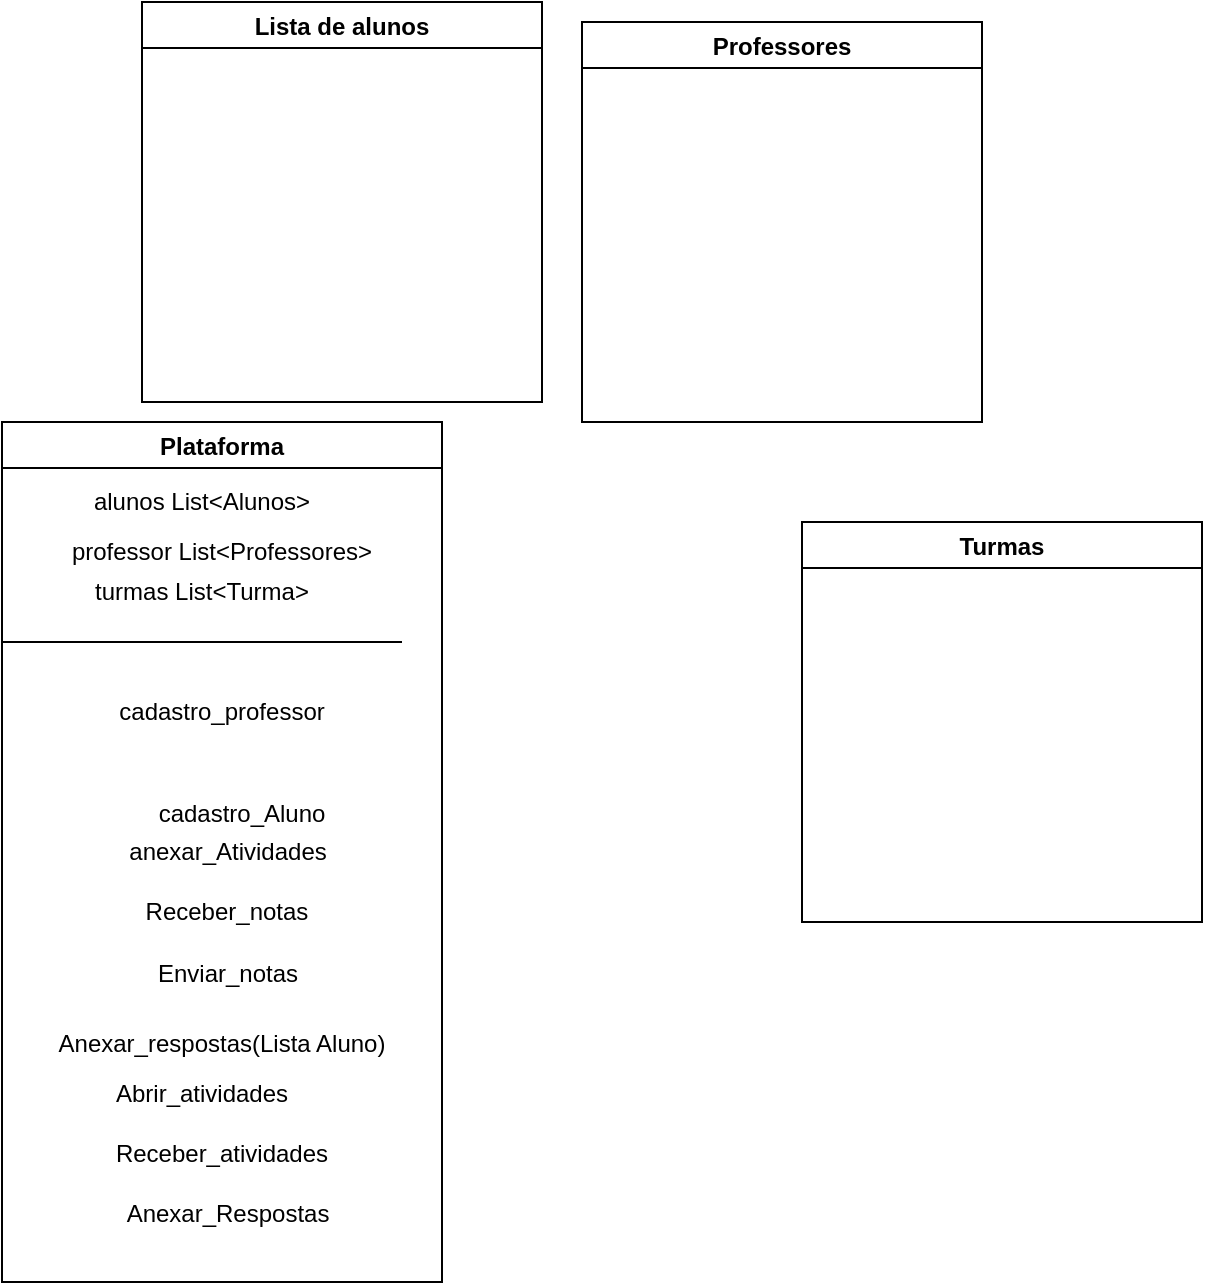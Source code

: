 <mxfile version="17.1.0" type="github">
  <diagram id="-t7eZelU3IxGABOgwKmu" name="Page-1">
    <mxGraphModel dx="788" dy="460" grid="1" gridSize="10" guides="1" tooltips="1" connect="1" arrows="1" fold="1" page="1" pageScale="1" pageWidth="827" pageHeight="1169" math="0" shadow="0">
      <root>
        <mxCell id="0" />
        <mxCell id="1" parent="0" />
        <mxCell id="QJkptyXSdFllFcenwYrm-1" value="Lista de alunos" style="swimlane;" vertex="1" parent="1">
          <mxGeometry x="90" y="140" width="200" height="200" as="geometry" />
        </mxCell>
        <mxCell id="QJkptyXSdFllFcenwYrm-2" value="Professores" style="swimlane;" vertex="1" parent="1">
          <mxGeometry x="310" y="150" width="200" height="200" as="geometry" />
        </mxCell>
        <mxCell id="QJkptyXSdFllFcenwYrm-3" value="Turmas" style="swimlane;" vertex="1" parent="1">
          <mxGeometry x="420" y="400" width="200" height="200" as="geometry" />
        </mxCell>
        <mxCell id="QJkptyXSdFllFcenwYrm-4" value="Plataforma" style="swimlane;" vertex="1" parent="1">
          <mxGeometry x="20" y="350" width="220" height="430" as="geometry" />
        </mxCell>
        <mxCell id="QJkptyXSdFllFcenwYrm-16" value="" style="endArrow=none;html=1;rounded=0;" edge="1" parent="QJkptyXSdFllFcenwYrm-4">
          <mxGeometry width="50" height="50" relative="1" as="geometry">
            <mxPoint y="110" as="sourcePoint" />
            <mxPoint x="200" y="110" as="targetPoint" />
          </mxGeometry>
        </mxCell>
        <mxCell id="QJkptyXSdFllFcenwYrm-17" value="alunos List&amp;lt;Alunos&amp;gt;" style="text;html=1;strokeColor=none;fillColor=none;align=center;verticalAlign=middle;whiteSpace=wrap;rounded=0;" vertex="1" parent="QJkptyXSdFllFcenwYrm-4">
          <mxGeometry x="35" y="20" width="130" height="40" as="geometry" />
        </mxCell>
        <mxCell id="QJkptyXSdFllFcenwYrm-19" value="professor List&amp;lt;Professores&amp;gt;" style="text;html=1;strokeColor=none;fillColor=none;align=center;verticalAlign=middle;whiteSpace=wrap;rounded=0;" vertex="1" parent="QJkptyXSdFllFcenwYrm-4">
          <mxGeometry x="30" y="50" width="160" height="30" as="geometry" />
        </mxCell>
        <mxCell id="QJkptyXSdFllFcenwYrm-11" value="Receber_notas&lt;br&gt;" style="text;html=1;strokeColor=none;fillColor=none;align=center;verticalAlign=middle;whiteSpace=wrap;rounded=0;direction=south;" vertex="1" parent="QJkptyXSdFllFcenwYrm-4">
          <mxGeometry x="55" y="215" width="115" height="60" as="geometry" />
        </mxCell>
        <mxCell id="QJkptyXSdFllFcenwYrm-10" value="anexar_Atividades" style="text;html=1;strokeColor=none;fillColor=none;align=center;verticalAlign=middle;whiteSpace=wrap;rounded=0;" vertex="1" parent="QJkptyXSdFllFcenwYrm-4">
          <mxGeometry x="82.5" y="200" width="60" height="30" as="geometry" />
        </mxCell>
        <mxCell id="QJkptyXSdFllFcenwYrm-9" value="Enviar_notas&lt;br&gt;" style="text;html=1;strokeColor=none;fillColor=none;align=center;verticalAlign=middle;whiteSpace=wrap;rounded=0;" vertex="1" parent="QJkptyXSdFllFcenwYrm-4">
          <mxGeometry x="57.5" y="261" width="110" height="30" as="geometry" />
        </mxCell>
        <mxCell id="QJkptyXSdFllFcenwYrm-13" value="Anexar_respostas(Lista Aluno)" style="text;html=1;strokeColor=none;fillColor=none;align=center;verticalAlign=middle;whiteSpace=wrap;rounded=0;" vertex="1" parent="QJkptyXSdFllFcenwYrm-4">
          <mxGeometry x="5" y="270" width="210" height="81" as="geometry" />
        </mxCell>
        <mxCell id="QJkptyXSdFllFcenwYrm-12" value="Abrir_atividades&lt;br&gt;" style="text;html=1;strokeColor=none;fillColor=none;align=center;verticalAlign=middle;whiteSpace=wrap;rounded=0;" vertex="1" parent="QJkptyXSdFllFcenwYrm-4">
          <mxGeometry x="70" y="321" width="60" height="30" as="geometry" />
        </mxCell>
        <mxCell id="QJkptyXSdFllFcenwYrm-6" value="Receber_atividades" style="text;html=1;strokeColor=none;fillColor=none;align=center;verticalAlign=middle;whiteSpace=wrap;rounded=0;" vertex="1" parent="QJkptyXSdFllFcenwYrm-4">
          <mxGeometry x="40" y="351" width="140" height="30" as="geometry" />
        </mxCell>
        <mxCell id="QJkptyXSdFllFcenwYrm-5" value="Anexar_Respostas&lt;br&gt;" style="text;html=1;strokeColor=none;fillColor=none;align=center;verticalAlign=middle;whiteSpace=wrap;rounded=0;" vertex="1" parent="QJkptyXSdFllFcenwYrm-4">
          <mxGeometry x="82.5" y="381" width="60" height="30" as="geometry" />
        </mxCell>
        <mxCell id="QJkptyXSdFllFcenwYrm-20" value="turmas List&amp;lt;Turma&amp;gt;" style="text;html=1;strokeColor=none;fillColor=none;align=center;verticalAlign=middle;whiteSpace=wrap;rounded=0;" vertex="1" parent="QJkptyXSdFllFcenwYrm-4">
          <mxGeometry x="40" y="70" width="120" height="30" as="geometry" />
        </mxCell>
        <mxCell id="QJkptyXSdFllFcenwYrm-22" value="cadastro_Aluno" style="text;html=1;strokeColor=none;fillColor=none;align=center;verticalAlign=middle;whiteSpace=wrap;rounded=0;" vertex="1" parent="QJkptyXSdFllFcenwYrm-4">
          <mxGeometry x="90" y="181" width="60" height="30" as="geometry" />
        </mxCell>
        <mxCell id="QJkptyXSdFllFcenwYrm-23" value="cadastro_professor&lt;br&gt;" style="text;html=1;strokeColor=none;fillColor=none;align=center;verticalAlign=middle;whiteSpace=wrap;rounded=0;" vertex="1" parent="QJkptyXSdFllFcenwYrm-4">
          <mxGeometry x="80" y="130" width="60" height="30" as="geometry" />
        </mxCell>
      </root>
    </mxGraphModel>
  </diagram>
</mxfile>
